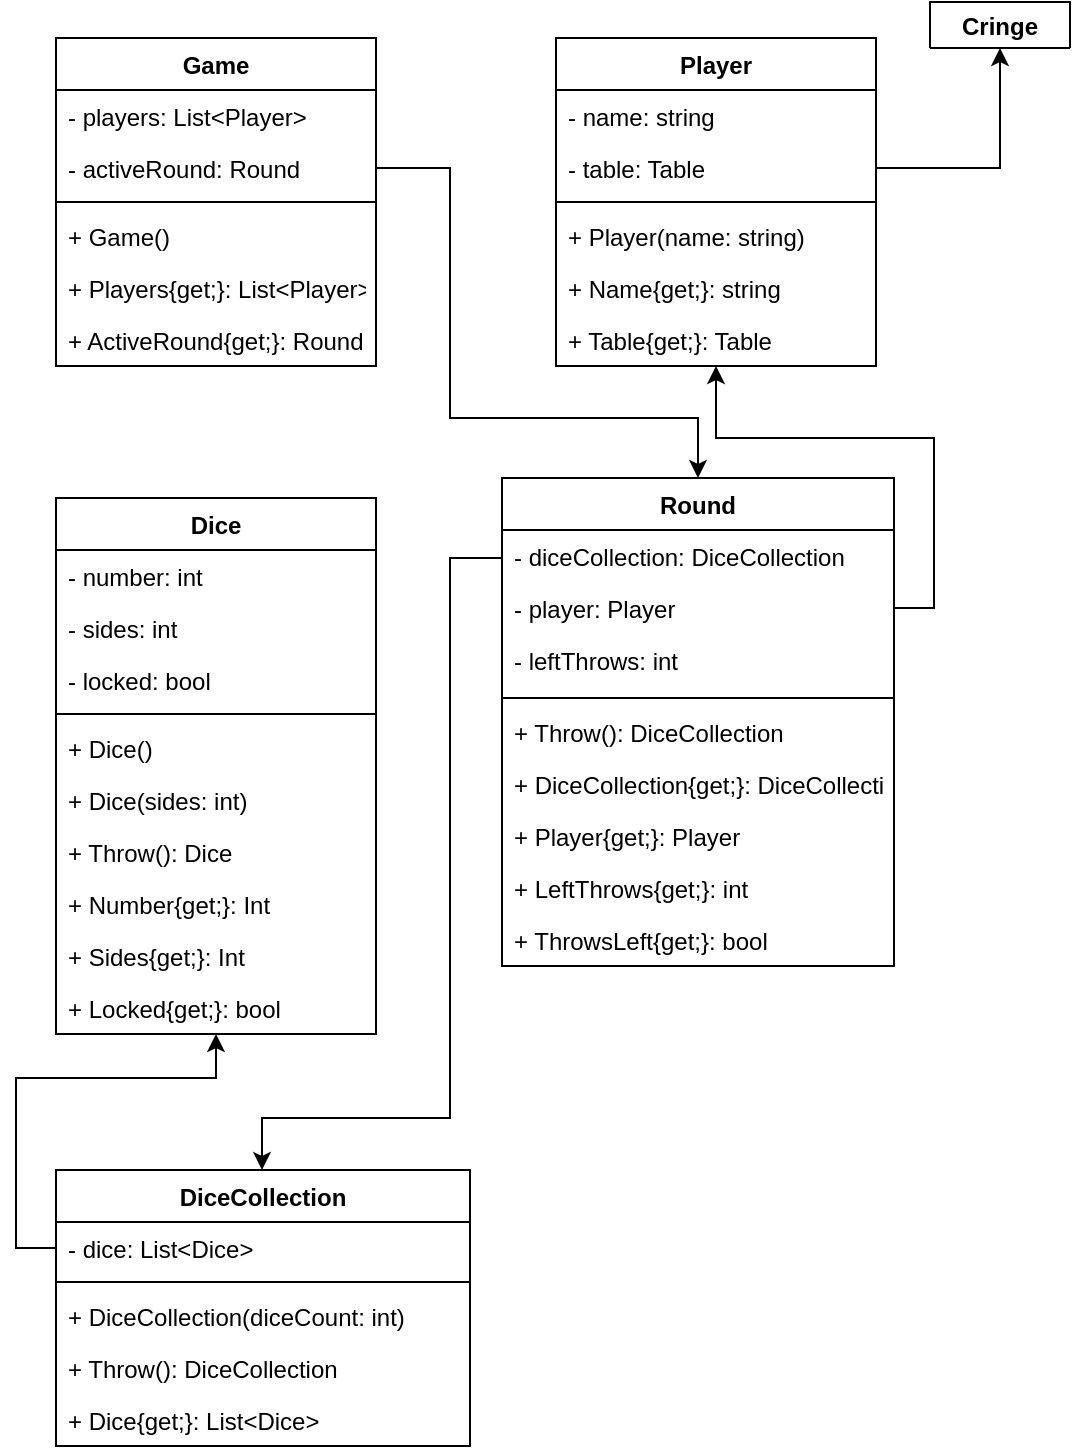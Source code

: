 <mxfile version="17.2.4" type="device"><diagram id="E81iMpU2rac9JhtlQMfU" name="Page-1"><mxGraphModel dx="983" dy="421" grid="1" gridSize="10" guides="1" tooltips="1" connect="1" arrows="1" fold="1" page="1" pageScale="1" pageWidth="827" pageHeight="1169" math="0" shadow="0"><root><mxCell id="0"/><mxCell id="1" parent="0"/><mxCell id="xaULtSHMzQfDuczEWmox-1" value="Dice" style="swimlane;fontStyle=1;align=center;verticalAlign=top;childLayout=stackLayout;horizontal=1;startSize=26;horizontalStack=0;resizeParent=1;resizeParentMax=0;resizeLast=0;collapsible=1;marginBottom=0;" parent="1" vertex="1"><mxGeometry x="93" y="260" width="160" height="268" as="geometry"><mxRectangle x="93" y="228" width="60" height="26" as="alternateBounds"/></mxGeometry></mxCell><mxCell id="xaULtSHMzQfDuczEWmox-2" value="- number: int   " style="text;strokeColor=none;fillColor=none;align=left;verticalAlign=top;spacingLeft=4;spacingRight=4;overflow=hidden;rotatable=0;points=[[0,0.5],[1,0.5]];portConstraint=eastwest;" parent="xaULtSHMzQfDuczEWmox-1" vertex="1"><mxGeometry y="26" width="160" height="26" as="geometry"/></mxCell><mxCell id="xaULtSHMzQfDuczEWmox-115" value="- sides: int" style="text;strokeColor=none;fillColor=none;align=left;verticalAlign=top;spacingLeft=4;spacingRight=4;overflow=hidden;rotatable=0;points=[[0,0.5],[1,0.5]];portConstraint=eastwest;" parent="xaULtSHMzQfDuczEWmox-1" vertex="1"><mxGeometry y="52" width="160" height="26" as="geometry"/></mxCell><mxCell id="xaULtSHMzQfDuczEWmox-104" value="- locked: bool" style="text;strokeColor=none;fillColor=none;align=left;verticalAlign=top;spacingLeft=4;spacingRight=4;overflow=hidden;rotatable=0;points=[[0,0.5],[1,0.5]];portConstraint=eastwest;" parent="xaULtSHMzQfDuczEWmox-1" vertex="1"><mxGeometry y="78" width="160" height="26" as="geometry"/></mxCell><mxCell id="xaULtSHMzQfDuczEWmox-3" value="" style="line;strokeWidth=1;fillColor=none;align=left;verticalAlign=middle;spacingTop=-1;spacingLeft=3;spacingRight=3;rotatable=0;labelPosition=right;points=[];portConstraint=eastwest;" parent="xaULtSHMzQfDuczEWmox-1" vertex="1"><mxGeometry y="104" width="160" height="8" as="geometry"/></mxCell><mxCell id="SofB4EHg6EMI2YcvGej_-8" value="+ Dice()" style="text;strokeColor=none;fillColor=none;align=left;verticalAlign=top;spacingLeft=4;spacingRight=4;overflow=hidden;rotatable=0;points=[[0,0.5],[1,0.5]];portConstraint=eastwest;" vertex="1" parent="xaULtSHMzQfDuczEWmox-1"><mxGeometry y="112" width="160" height="26" as="geometry"/></mxCell><mxCell id="SofB4EHg6EMI2YcvGej_-9" value="+ Dice(sides: int)" style="text;strokeColor=none;fillColor=none;align=left;verticalAlign=top;spacingLeft=4;spacingRight=4;overflow=hidden;rotatable=0;points=[[0,0.5],[1,0.5]];portConstraint=eastwest;" vertex="1" parent="xaULtSHMzQfDuczEWmox-1"><mxGeometry y="138" width="160" height="26" as="geometry"/></mxCell><mxCell id="xaULtSHMzQfDuczEWmox-4" value="+ Throw(): Dice" style="text;strokeColor=none;fillColor=none;align=left;verticalAlign=top;spacingLeft=4;spacingRight=4;overflow=hidden;rotatable=0;points=[[0,0.5],[1,0.5]];portConstraint=eastwest;" parent="xaULtSHMzQfDuczEWmox-1" vertex="1"><mxGeometry y="164" width="160" height="26" as="geometry"/></mxCell><mxCell id="SofB4EHg6EMI2YcvGej_-5" value="+ Number{get;}: Int" style="text;strokeColor=none;fillColor=none;align=left;verticalAlign=top;spacingLeft=4;spacingRight=4;overflow=hidden;rotatable=0;points=[[0,0.5],[1,0.5]];portConstraint=eastwest;" vertex="1" parent="xaULtSHMzQfDuczEWmox-1"><mxGeometry y="190" width="160" height="26" as="geometry"/></mxCell><mxCell id="SofB4EHg6EMI2YcvGej_-6" value="+ Sides{get;}: Int" style="text;strokeColor=none;fillColor=none;align=left;verticalAlign=top;spacingLeft=4;spacingRight=4;overflow=hidden;rotatable=0;points=[[0,0.5],[1,0.5]];portConstraint=eastwest;" vertex="1" parent="xaULtSHMzQfDuczEWmox-1"><mxGeometry y="216" width="160" height="26" as="geometry"/></mxCell><mxCell id="SofB4EHg6EMI2YcvGej_-7" value="+ Locked{get;}: bool" style="text;strokeColor=none;fillColor=none;align=left;verticalAlign=top;spacingLeft=4;spacingRight=4;overflow=hidden;rotatable=0;points=[[0,0.5],[1,0.5]];portConstraint=eastwest;" vertex="1" parent="xaULtSHMzQfDuczEWmox-1"><mxGeometry y="242" width="160" height="26" as="geometry"/></mxCell><mxCell id="xaULtSHMzQfDuczEWmox-34" value="Game" style="swimlane;fontStyle=1;align=center;verticalAlign=top;childLayout=stackLayout;horizontal=1;startSize=26;horizontalStack=0;resizeParent=1;resizeParentMax=0;resizeLast=0;collapsible=1;marginBottom=0;" parent="1" vertex="1"><mxGeometry x="93" y="30" width="160" height="164" as="geometry"/></mxCell><mxCell id="xaULtSHMzQfDuczEWmox-35" value="- players: List&lt;Player&gt;" style="text;strokeColor=none;fillColor=none;align=left;verticalAlign=top;spacingLeft=4;spacingRight=4;overflow=hidden;rotatable=0;points=[[0,0.5],[1,0.5]];portConstraint=eastwest;" parent="xaULtSHMzQfDuczEWmox-34" vertex="1"><mxGeometry y="26" width="160" height="26" as="geometry"/></mxCell><mxCell id="xaULtSHMzQfDuczEWmox-113" value="- activeRound: Round" style="text;strokeColor=none;fillColor=none;align=left;verticalAlign=top;spacingLeft=4;spacingRight=4;overflow=hidden;rotatable=0;points=[[0,0.5],[1,0.5]];portConstraint=eastwest;" parent="xaULtSHMzQfDuczEWmox-34" vertex="1"><mxGeometry y="52" width="160" height="26" as="geometry"/></mxCell><mxCell id="xaULtSHMzQfDuczEWmox-36" value="" style="line;strokeWidth=1;fillColor=none;align=left;verticalAlign=middle;spacingTop=-1;spacingLeft=3;spacingRight=3;rotatable=0;labelPosition=right;points=[];portConstraint=eastwest;" parent="xaULtSHMzQfDuczEWmox-34" vertex="1"><mxGeometry y="78" width="160" height="8" as="geometry"/></mxCell><mxCell id="xaULtSHMzQfDuczEWmox-37" value="+ Game()" style="text;strokeColor=none;fillColor=none;align=left;verticalAlign=top;spacingLeft=4;spacingRight=4;overflow=hidden;rotatable=0;points=[[0,0.5],[1,0.5]];portConstraint=eastwest;" parent="xaULtSHMzQfDuczEWmox-34" vertex="1"><mxGeometry y="86" width="160" height="26" as="geometry"/></mxCell><mxCell id="SofB4EHg6EMI2YcvGej_-3" value="+ Players{get;}: List&lt;Player&gt;" style="text;strokeColor=none;fillColor=none;align=left;verticalAlign=top;spacingLeft=4;spacingRight=4;overflow=hidden;rotatable=0;points=[[0,0.5],[1,0.5]];portConstraint=eastwest;" vertex="1" parent="xaULtSHMzQfDuczEWmox-34"><mxGeometry y="112" width="160" height="26" as="geometry"/></mxCell><mxCell id="SofB4EHg6EMI2YcvGej_-4" value="+ ActiveRound{get;}: Round" style="text;strokeColor=none;fillColor=none;align=left;verticalAlign=top;spacingLeft=4;spacingRight=4;overflow=hidden;rotatable=0;points=[[0,0.5],[1,0.5]];portConstraint=eastwest;" vertex="1" parent="xaULtSHMzQfDuczEWmox-34"><mxGeometry y="138" width="160" height="26" as="geometry"/></mxCell><mxCell id="xaULtSHMzQfDuczEWmox-60" value="Player" style="swimlane;fontStyle=1;align=center;verticalAlign=top;childLayout=stackLayout;horizontal=1;startSize=26;horizontalStack=0;resizeParent=1;resizeParentMax=0;resizeLast=0;collapsible=1;marginBottom=0;" parent="1" vertex="1"><mxGeometry x="343" y="30" width="160" height="164" as="geometry"/></mxCell><mxCell id="xaULtSHMzQfDuczEWmox-65" value="- name: string" style="text;strokeColor=none;fillColor=none;align=left;verticalAlign=top;spacingLeft=4;spacingRight=4;overflow=hidden;rotatable=0;points=[[0,0.5],[1,0.5]];portConstraint=eastwest;" parent="xaULtSHMzQfDuczEWmox-60" vertex="1"><mxGeometry y="26" width="160" height="26" as="geometry"/></mxCell><mxCell id="xaULtSHMzQfDuczEWmox-61" value="- table: Table" style="text;strokeColor=none;fillColor=none;align=left;verticalAlign=top;spacingLeft=4;spacingRight=4;overflow=hidden;rotatable=0;points=[[0,0.5],[1,0.5]];portConstraint=eastwest;" parent="xaULtSHMzQfDuczEWmox-60" vertex="1"><mxGeometry y="52" width="160" height="26" as="geometry"/></mxCell><mxCell id="xaULtSHMzQfDuczEWmox-62" value="" style="line;strokeWidth=1;fillColor=none;align=left;verticalAlign=middle;spacingTop=-1;spacingLeft=3;spacingRight=3;rotatable=0;labelPosition=right;points=[];portConstraint=eastwest;" parent="xaULtSHMzQfDuczEWmox-60" vertex="1"><mxGeometry y="78" width="160" height="8" as="geometry"/></mxCell><mxCell id="xaULtSHMzQfDuczEWmox-63" value="+ Player(name: string)" style="text;strokeColor=none;fillColor=none;align=left;verticalAlign=top;spacingLeft=4;spacingRight=4;overflow=hidden;rotatable=0;points=[[0,0.5],[1,0.5]];portConstraint=eastwest;" parent="xaULtSHMzQfDuczEWmox-60" vertex="1"><mxGeometry y="86" width="160" height="26" as="geometry"/></mxCell><mxCell id="SofB4EHg6EMI2YcvGej_-11" value="+ Name{get;}: string" style="text;strokeColor=none;fillColor=none;align=left;verticalAlign=top;spacingLeft=4;spacingRight=4;overflow=hidden;rotatable=0;points=[[0,0.5],[1,0.5]];portConstraint=eastwest;" vertex="1" parent="xaULtSHMzQfDuczEWmox-60"><mxGeometry y="112" width="160" height="26" as="geometry"/></mxCell><mxCell id="SofB4EHg6EMI2YcvGej_-12" value="+ Table{get;}: Table" style="text;strokeColor=none;fillColor=none;align=left;verticalAlign=top;spacingLeft=4;spacingRight=4;overflow=hidden;rotatable=0;points=[[0,0.5],[1,0.5]];portConstraint=eastwest;" vertex="1" parent="xaULtSHMzQfDuczEWmox-60"><mxGeometry y="138" width="160" height="26" as="geometry"/></mxCell><mxCell id="xaULtSHMzQfDuczEWmox-79" style="edgeStyle=orthogonalEdgeStyle;rounded=0;orthogonalLoop=1;jettySize=auto;html=1;" parent="1" source="xaULtSHMzQfDuczEWmox-61" target="xaULtSHMzQfDuczEWmox-50" edge="1"><mxGeometry relative="1" as="geometry"/></mxCell><mxCell id="xaULtSHMzQfDuczEWmox-98" value="Round" style="swimlane;fontStyle=1;align=center;verticalAlign=top;childLayout=stackLayout;horizontal=1;startSize=26;horizontalStack=0;resizeParent=1;resizeParentMax=0;resizeLast=0;collapsible=1;marginBottom=0;" parent="1" vertex="1"><mxGeometry x="316" y="250" width="196" height="244" as="geometry"/></mxCell><mxCell id="xaULtSHMzQfDuczEWmox-100" value="- diceCollection: DiceCollection" style="text;strokeColor=none;fillColor=none;align=left;verticalAlign=top;spacingLeft=4;spacingRight=4;overflow=hidden;rotatable=0;points=[[0,0.5],[1,0.5]];portConstraint=eastwest;" parent="xaULtSHMzQfDuczEWmox-98" vertex="1"><mxGeometry y="26" width="196" height="26" as="geometry"/></mxCell><mxCell id="SofB4EHg6EMI2YcvGej_-18" value="- player: Player" style="text;strokeColor=none;fillColor=none;align=left;verticalAlign=top;spacingLeft=4;spacingRight=4;overflow=hidden;rotatable=0;points=[[0,0.5],[1,0.5]];portConstraint=eastwest;" vertex="1" parent="xaULtSHMzQfDuczEWmox-98"><mxGeometry y="52" width="196" height="26" as="geometry"/></mxCell><mxCell id="xaULtSHMzQfDuczEWmox-110" value="- leftThrows: int" style="text;strokeColor=none;fillColor=none;align=left;verticalAlign=top;spacingLeft=4;spacingRight=4;overflow=hidden;rotatable=0;points=[[0,0.5],[1,0.5]];portConstraint=eastwest;" parent="xaULtSHMzQfDuczEWmox-98" vertex="1"><mxGeometry y="78" width="196" height="28" as="geometry"/></mxCell><mxCell id="xaULtSHMzQfDuczEWmox-101" value="" style="line;strokeWidth=1;fillColor=none;align=left;verticalAlign=middle;spacingTop=-1;spacingLeft=3;spacingRight=3;rotatable=0;labelPosition=right;points=[];portConstraint=eastwest;" parent="xaULtSHMzQfDuczEWmox-98" vertex="1"><mxGeometry y="106" width="196" height="8" as="geometry"/></mxCell><mxCell id="xaULtSHMzQfDuczEWmox-102" value="+ Throw(): DiceCollection" style="text;strokeColor=none;fillColor=none;align=left;verticalAlign=top;spacingLeft=4;spacingRight=4;overflow=hidden;rotatable=0;points=[[0,0.5],[1,0.5]];portConstraint=eastwest;" parent="xaULtSHMzQfDuczEWmox-98" vertex="1"><mxGeometry y="114" width="196" height="26" as="geometry"/></mxCell><mxCell id="SofB4EHg6EMI2YcvGej_-13" value="+ DiceCollection{get;}: DiceCollection" style="text;strokeColor=none;fillColor=none;align=left;verticalAlign=top;spacingLeft=4;spacingRight=4;overflow=hidden;rotatable=0;points=[[0,0.5],[1,0.5]];portConstraint=eastwest;" vertex="1" parent="xaULtSHMzQfDuczEWmox-98"><mxGeometry y="140" width="196" height="26" as="geometry"/></mxCell><mxCell id="SofB4EHg6EMI2YcvGej_-20" value="+ Player{get;}: Player" style="text;strokeColor=none;fillColor=none;align=left;verticalAlign=top;spacingLeft=4;spacingRight=4;overflow=hidden;rotatable=0;points=[[0,0.5],[1,0.5]];portConstraint=eastwest;" vertex="1" parent="xaULtSHMzQfDuczEWmox-98"><mxGeometry y="166" width="196" height="26" as="geometry"/></mxCell><mxCell id="SofB4EHg6EMI2YcvGej_-14" value="+ LeftThrows{get;}: int" style="text;strokeColor=none;fillColor=none;align=left;verticalAlign=top;spacingLeft=4;spacingRight=4;overflow=hidden;rotatable=0;points=[[0,0.5],[1,0.5]];portConstraint=eastwest;" vertex="1" parent="xaULtSHMzQfDuczEWmox-98"><mxGeometry y="192" width="196" height="26" as="geometry"/></mxCell><mxCell id="SofB4EHg6EMI2YcvGej_-15" value="+ ThrowsLeft{get;}: bool" style="text;strokeColor=none;fillColor=none;align=left;verticalAlign=top;spacingLeft=4;spacingRight=4;overflow=hidden;rotatable=0;points=[[0,0.5],[1,0.5]];portConstraint=eastwest;" vertex="1" parent="xaULtSHMzQfDuczEWmox-98"><mxGeometry y="218" width="196" height="26" as="geometry"/></mxCell><mxCell id="xaULtSHMzQfDuczEWmox-105" value="DiceCollection" style="swimlane;fontStyle=1;align=center;verticalAlign=top;childLayout=stackLayout;horizontal=1;startSize=26;horizontalStack=0;resizeParent=1;resizeParentMax=0;resizeLast=0;collapsible=1;marginBottom=0;" parent="1" vertex="1"><mxGeometry x="93" y="596" width="207" height="138" as="geometry"/></mxCell><mxCell id="xaULtSHMzQfDuczEWmox-106" value="- dice: List&lt;Dice&gt; " style="text;strokeColor=none;fillColor=none;align=left;verticalAlign=top;spacingLeft=4;spacingRight=4;overflow=hidden;rotatable=0;points=[[0,0.5],[1,0.5]];portConstraint=eastwest;" parent="xaULtSHMzQfDuczEWmox-105" vertex="1"><mxGeometry y="26" width="207" height="26" as="geometry"/></mxCell><mxCell id="xaULtSHMzQfDuczEWmox-108" value="" style="line;strokeWidth=1;fillColor=none;align=left;verticalAlign=middle;spacingTop=-1;spacingLeft=3;spacingRight=3;rotatable=0;labelPosition=right;points=[];portConstraint=eastwest;" parent="xaULtSHMzQfDuczEWmox-105" vertex="1"><mxGeometry y="52" width="207" height="8" as="geometry"/></mxCell><mxCell id="SofB4EHg6EMI2YcvGej_-10" value="+ DiceCollection(diceCount: int)" style="text;strokeColor=none;fillColor=none;align=left;verticalAlign=top;spacingLeft=4;spacingRight=4;overflow=hidden;rotatable=0;points=[[0,0.5],[1,0.5]];portConstraint=eastwest;" vertex="1" parent="xaULtSHMzQfDuczEWmox-105"><mxGeometry y="60" width="207" height="26" as="geometry"/></mxCell><mxCell id="SofB4EHg6EMI2YcvGej_-1" value="+ Throw(): DiceCollection" style="text;strokeColor=none;fillColor=none;align=left;verticalAlign=top;spacingLeft=4;spacingRight=4;overflow=hidden;rotatable=0;points=[[0,0.5],[1,0.5]];portConstraint=eastwest;" vertex="1" parent="xaULtSHMzQfDuczEWmox-105"><mxGeometry y="86" width="207" height="26" as="geometry"/></mxCell><mxCell id="xaULtSHMzQfDuczEWmox-109" value="+ Dice{get;}: List&lt;Dice&gt; " style="text;strokeColor=none;fillColor=none;align=left;verticalAlign=top;spacingLeft=4;spacingRight=4;overflow=hidden;rotatable=0;points=[[0,0.5],[1,0.5]];portConstraint=eastwest;" parent="xaULtSHMzQfDuczEWmox-105" vertex="1"><mxGeometry y="112" width="207" height="26" as="geometry"/></mxCell><mxCell id="xaULtSHMzQfDuczEWmox-111" style="edgeStyle=orthogonalEdgeStyle;rounded=0;orthogonalLoop=1;jettySize=auto;html=1;" parent="1" source="xaULtSHMzQfDuczEWmox-100" target="xaULtSHMzQfDuczEWmox-105" edge="1"><mxGeometry relative="1" as="geometry"><Array as="points"><mxPoint x="290" y="290"/><mxPoint x="290" y="570"/><mxPoint x="196" y="570"/></Array></mxGeometry></mxCell><mxCell id="xaULtSHMzQfDuczEWmox-112" style="edgeStyle=orthogonalEdgeStyle;rounded=0;orthogonalLoop=1;jettySize=auto;html=1;exitX=0;exitY=0.5;exitDx=0;exitDy=0;" parent="1" source="xaULtSHMzQfDuczEWmox-106" target="xaULtSHMzQfDuczEWmox-1" edge="1"><mxGeometry relative="1" as="geometry"><Array as="points"><mxPoint x="73" y="635"/><mxPoint x="73" y="550"/><mxPoint x="173" y="550"/></Array></mxGeometry></mxCell><mxCell id="xaULtSHMzQfDuczEWmox-114" style="edgeStyle=orthogonalEdgeStyle;rounded=0;orthogonalLoop=1;jettySize=auto;html=1;" parent="1" source="xaULtSHMzQfDuczEWmox-113" target="xaULtSHMzQfDuczEWmox-98" edge="1"><mxGeometry relative="1" as="geometry"><Array as="points"><mxPoint x="290" y="95"/><mxPoint x="290" y="220"/><mxPoint x="414" y="220"/></Array></mxGeometry></mxCell><mxCell id="SofB4EHg6EMI2YcvGej_-16" value="Cringe" style="swimlane;" vertex="1" collapsed="1" parent="1"><mxGeometry x="530" y="12" width="70" height="23" as="geometry"><mxRectangle x="530" y="12" width="270" height="608" as="alternateBounds"/></mxGeometry></mxCell><mxCell id="xaULtSHMzQfDuczEWmox-50" value="Table" style="swimlane;fontStyle=1;align=center;verticalAlign=top;childLayout=stackLayout;horizontal=1;startSize=26;horizontalStack=0;resizeParent=1;resizeParentMax=0;resizeLast=0;collapsible=1;marginBottom=0;" parent="SofB4EHg6EMI2YcvGej_-16" vertex="1"><mxGeometry x="60" y="44" width="160" height="82" as="geometry"/></mxCell><mxCell id="xaULtSHMzQfDuczEWmox-58" value="+ sections: Section[]" style="text;strokeColor=none;fillColor=none;align=left;verticalAlign=top;spacingLeft=4;spacingRight=4;overflow=hidden;rotatable=0;points=[[0,0.5],[1,0.5]];portConstraint=eastwest;" parent="xaULtSHMzQfDuczEWmox-50" vertex="1"><mxGeometry y="26" width="160" height="22" as="geometry"/></mxCell><mxCell id="xaULtSHMzQfDuczEWmox-52" value="" style="line;strokeWidth=1;fillColor=none;align=left;verticalAlign=middle;spacingTop=-1;spacingLeft=3;spacingRight=3;rotatable=0;labelPosition=right;points=[];portConstraint=eastwest;" parent="xaULtSHMzQfDuczEWmox-50" vertex="1"><mxGeometry y="48" width="160" height="8" as="geometry"/></mxCell><mxCell id="xaULtSHMzQfDuczEWmox-53" value="+ method(type): type" style="text;strokeColor=none;fillColor=none;align=left;verticalAlign=top;spacingLeft=4;spacingRight=4;overflow=hidden;rotatable=0;points=[[0,0.5],[1,0.5]];portConstraint=eastwest;" parent="xaULtSHMzQfDuczEWmox-50" vertex="1"><mxGeometry y="56" width="160" height="26" as="geometry"/></mxCell><mxCell id="xaULtSHMzQfDuczEWmox-5" value="Section" style="swimlane;fontStyle=1;align=center;verticalAlign=top;childLayout=stackLayout;horizontal=1;startSize=26;horizontalStack=0;resizeParent=1;resizeParentMax=0;resizeLast=0;collapsible=1;marginBottom=0;" parent="SofB4EHg6EMI2YcvGej_-16" vertex="1"><mxGeometry x="30" y="188" width="160" height="86" as="geometry"/></mxCell><mxCell id="xaULtSHMzQfDuczEWmox-76" value="+ colums: Colum[]" style="text;strokeColor=none;fillColor=none;align=left;verticalAlign=top;spacingLeft=4;spacingRight=4;overflow=hidden;rotatable=0;points=[[0,0.5],[1,0.5]];portConstraint=eastwest;" parent="xaULtSHMzQfDuczEWmox-5" vertex="1"><mxGeometry y="26" width="160" height="26" as="geometry"/></mxCell><mxCell id="xaULtSHMzQfDuczEWmox-7" value="" style="line;strokeWidth=1;fillColor=none;align=left;verticalAlign=middle;spacingTop=-1;spacingLeft=3;spacingRight=3;rotatable=0;labelPosition=right;points=[];portConstraint=eastwest;" parent="xaULtSHMzQfDuczEWmox-5" vertex="1"><mxGeometry y="52" width="160" height="8" as="geometry"/></mxCell><mxCell id="xaULtSHMzQfDuczEWmox-8" value="+ method(type): type" style="text;strokeColor=none;fillColor=none;align=left;verticalAlign=top;spacingLeft=4;spacingRight=4;overflow=hidden;rotatable=0;points=[[0,0.5],[1,0.5]];portConstraint=eastwest;" parent="xaULtSHMzQfDuczEWmox-5" vertex="1"><mxGeometry y="60" width="160" height="26" as="geometry"/></mxCell><mxCell id="xaULtSHMzQfDuczEWmox-80" style="edgeStyle=orthogonalEdgeStyle;rounded=0;orthogonalLoop=1;jettySize=auto;html=1;" parent="SofB4EHg6EMI2YcvGej_-16" source="xaULtSHMzQfDuczEWmox-58" target="xaULtSHMzQfDuczEWmox-5" edge="1"><mxGeometry relative="1" as="geometry"/></mxCell><mxCell id="xaULtSHMzQfDuczEWmox-38" value="Colum" style="swimlane;fontStyle=1;align=center;verticalAlign=top;childLayout=stackLayout;horizontal=1;startSize=26;horizontalStack=0;resizeParent=1;resizeParentMax=0;resizeLast=0;collapsible=1;marginBottom=0;" parent="SofB4EHg6EMI2YcvGej_-16" vertex="1"><mxGeometry x="30" y="328" width="160" height="112" as="geometry"/></mxCell><mxCell id="xaULtSHMzQfDuczEWmox-39" value="+ condition: Condition" style="text;strokeColor=none;fillColor=none;align=left;verticalAlign=top;spacingLeft=4;spacingRight=4;overflow=hidden;rotatable=0;points=[[0,0.5],[1,0.5]];portConstraint=eastwest;" parent="xaULtSHMzQfDuczEWmox-38" vertex="1"><mxGeometry y="26" width="160" height="26" as="geometry"/></mxCell><mxCell id="xaULtSHMzQfDuczEWmox-6" value="+ throw: Throw" style="text;strokeColor=none;fillColor=none;align=left;verticalAlign=top;spacingLeft=4;spacingRight=4;overflow=hidden;rotatable=0;points=[[0,0.5],[1,0.5]];portConstraint=eastwest;" parent="xaULtSHMzQfDuczEWmox-38" vertex="1"><mxGeometry y="52" width="160" height="26" as="geometry"/></mxCell><mxCell id="xaULtSHMzQfDuczEWmox-40" value="" style="line;strokeWidth=1;fillColor=none;align=left;verticalAlign=middle;spacingTop=-1;spacingLeft=3;spacingRight=3;rotatable=0;labelPosition=right;points=[];portConstraint=eastwest;" parent="xaULtSHMzQfDuczEWmox-38" vertex="1"><mxGeometry y="78" width="160" height="8" as="geometry"/></mxCell><mxCell id="xaULtSHMzQfDuczEWmox-41" value="+ method(type): type" style="text;strokeColor=none;fillColor=none;align=left;verticalAlign=top;spacingLeft=4;spacingRight=4;overflow=hidden;rotatable=0;points=[[0,0.5],[1,0.5]];portConstraint=eastwest;" parent="xaULtSHMzQfDuczEWmox-38" vertex="1"><mxGeometry y="86" width="160" height="26" as="geometry"/></mxCell><mxCell id="xaULtSHMzQfDuczEWmox-81" style="edgeStyle=orthogonalEdgeStyle;rounded=0;orthogonalLoop=1;jettySize=auto;html=1;" parent="SofB4EHg6EMI2YcvGej_-16" source="xaULtSHMzQfDuczEWmox-76" target="xaULtSHMzQfDuczEWmox-38" edge="1"><mxGeometry relative="1" as="geometry"><Array as="points"><mxPoint x="240" y="227"/><mxPoint x="240" y="318"/><mxPoint x="110" y="318"/></Array></mxGeometry></mxCell><mxCell id="xaULtSHMzQfDuczEWmox-42" value="Condition" style="swimlane;fontStyle=1;align=center;verticalAlign=top;childLayout=stackLayout;horizontal=1;startSize=26;horizontalStack=0;resizeParent=1;resizeParentMax=0;resizeLast=0;collapsible=1;marginBottom=0;" parent="SofB4EHg6EMI2YcvGej_-16" vertex="1"><mxGeometry x="30" y="498" width="160" height="86" as="geometry"/></mxCell><mxCell id="xaULtSHMzQfDuczEWmox-43" value="+ field: type" style="text;strokeColor=none;fillColor=none;align=left;verticalAlign=top;spacingLeft=4;spacingRight=4;overflow=hidden;rotatable=0;points=[[0,0.5],[1,0.5]];portConstraint=eastwest;" parent="xaULtSHMzQfDuczEWmox-42" vertex="1"><mxGeometry y="26" width="160" height="26" as="geometry"/></mxCell><mxCell id="xaULtSHMzQfDuczEWmox-44" value="" style="line;strokeWidth=1;fillColor=none;align=left;verticalAlign=middle;spacingTop=-1;spacingLeft=3;spacingRight=3;rotatable=0;labelPosition=right;points=[];portConstraint=eastwest;" parent="xaULtSHMzQfDuczEWmox-42" vertex="1"><mxGeometry y="52" width="160" height="8" as="geometry"/></mxCell><mxCell id="xaULtSHMzQfDuczEWmox-45" value="+ method(type): type" style="text;strokeColor=none;fillColor=none;align=left;verticalAlign=top;spacingLeft=4;spacingRight=4;overflow=hidden;rotatable=0;points=[[0,0.5],[1,0.5]];portConstraint=eastwest;" parent="xaULtSHMzQfDuczEWmox-42" vertex="1"><mxGeometry y="60" width="160" height="26" as="geometry"/></mxCell><mxCell id="xaULtSHMzQfDuczEWmox-95" style="edgeStyle=orthogonalEdgeStyle;rounded=0;orthogonalLoop=1;jettySize=auto;html=1;" parent="SofB4EHg6EMI2YcvGej_-16" source="xaULtSHMzQfDuczEWmox-39" target="xaULtSHMzQfDuczEWmox-42" edge="1"><mxGeometry relative="1" as="geometry"><Array as="points"><mxPoint x="240" y="367"/><mxPoint x="240" y="468"/><mxPoint x="110" y="468"/></Array></mxGeometry></mxCell><mxCell id="SofB4EHg6EMI2YcvGej_-19" style="edgeStyle=orthogonalEdgeStyle;rounded=0;orthogonalLoop=1;jettySize=auto;html=1;" edge="1" parent="1" source="SofB4EHg6EMI2YcvGej_-18" target="xaULtSHMzQfDuczEWmox-60"><mxGeometry relative="1" as="geometry"><Array as="points"><mxPoint x="532" y="315"/><mxPoint x="532" y="230"/><mxPoint x="423" y="230"/></Array></mxGeometry></mxCell></root></mxGraphModel></diagram></mxfile>